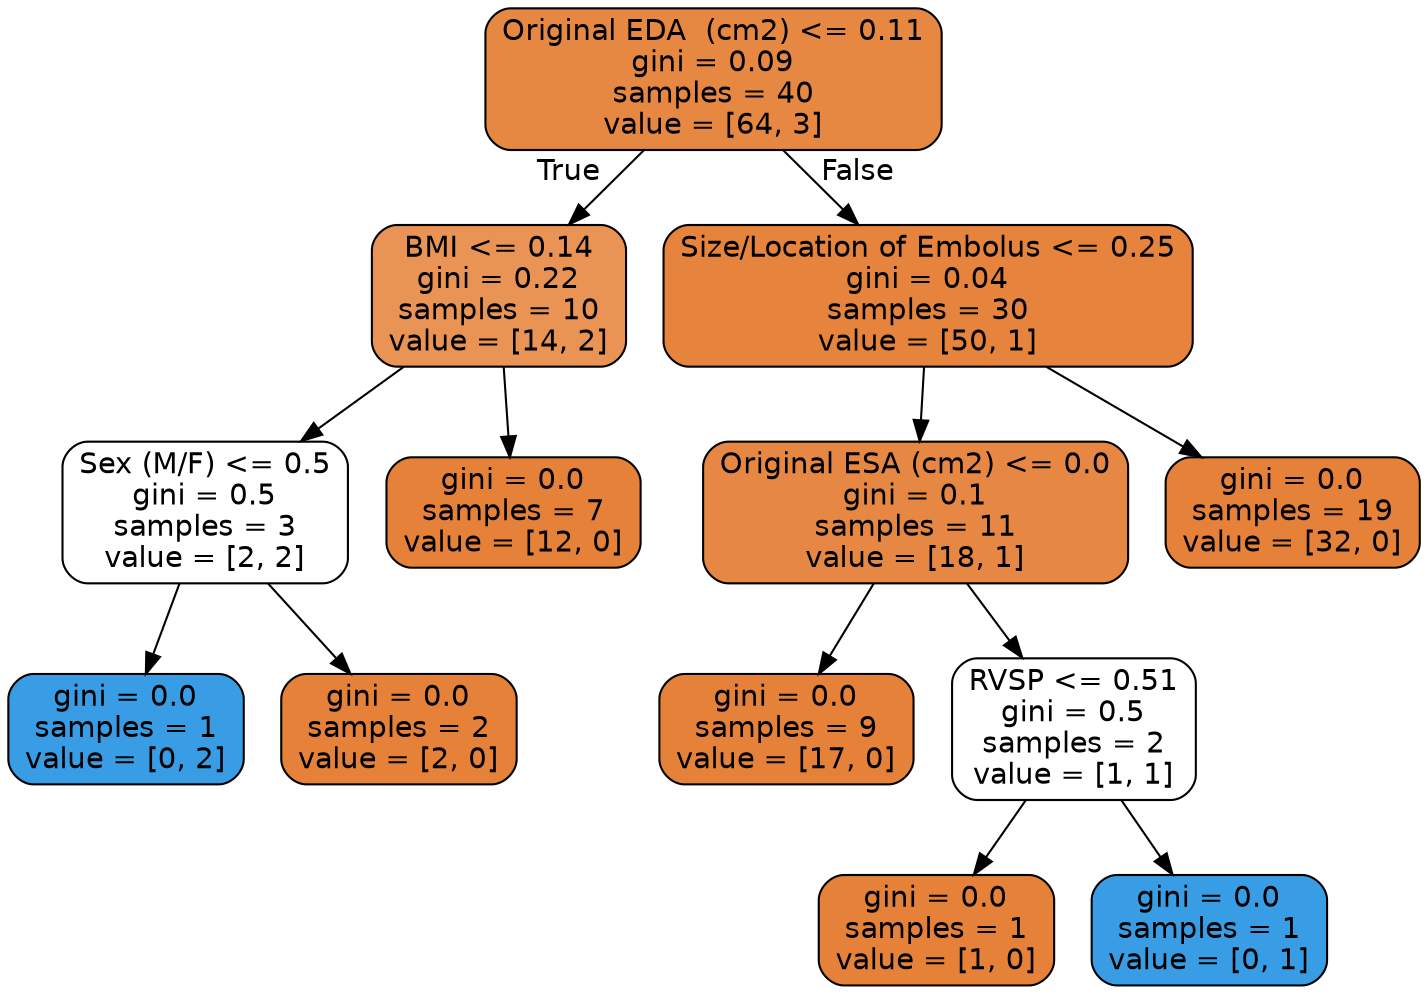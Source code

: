 digraph Tree {
node [shape=box, style="filled, rounded", color="black", fontname=helvetica] ;
edge [fontname=helvetica] ;
0 [label="Original EDA  (cm2) <= 0.11\ngini = 0.09\nsamples = 40\nvalue = [64, 3]", fillcolor="#e68742"] ;
1 [label="BMI <= 0.14\ngini = 0.22\nsamples = 10\nvalue = [14, 2]", fillcolor="#e99355"] ;
0 -> 1 [labeldistance=2.5, labelangle=45, headlabel="True"] ;
2 [label="Sex (M/F) <= 0.5\ngini = 0.5\nsamples = 3\nvalue = [2, 2]", fillcolor="#ffffff"] ;
1 -> 2 ;
3 [label="gini = 0.0\nsamples = 1\nvalue = [0, 2]", fillcolor="#399de5"] ;
2 -> 3 ;
4 [label="gini = 0.0\nsamples = 2\nvalue = [2, 0]", fillcolor="#e58139"] ;
2 -> 4 ;
5 [label="gini = 0.0\nsamples = 7\nvalue = [12, 0]", fillcolor="#e58139"] ;
1 -> 5 ;
6 [label="Size/Location of Embolus <= 0.25\ngini = 0.04\nsamples = 30\nvalue = [50, 1]", fillcolor="#e6843d"] ;
0 -> 6 [labeldistance=2.5, labelangle=-45, headlabel="False"] ;
7 [label="Original ESA (cm2) <= 0.0\ngini = 0.1\nsamples = 11\nvalue = [18, 1]", fillcolor="#e68844"] ;
6 -> 7 ;
8 [label="gini = 0.0\nsamples = 9\nvalue = [17, 0]", fillcolor="#e58139"] ;
7 -> 8 ;
9 [label="RVSP <= 0.51\ngini = 0.5\nsamples = 2\nvalue = [1, 1]", fillcolor="#ffffff"] ;
7 -> 9 ;
10 [label="gini = 0.0\nsamples = 1\nvalue = [1, 0]", fillcolor="#e58139"] ;
9 -> 10 ;
11 [label="gini = 0.0\nsamples = 1\nvalue = [0, 1]", fillcolor="#399de5"] ;
9 -> 11 ;
12 [label="gini = 0.0\nsamples = 19\nvalue = [32, 0]", fillcolor="#e58139"] ;
6 -> 12 ;
}